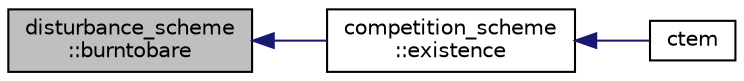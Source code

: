 digraph "disturbance_scheme::burntobare"
{
 // INTERACTIVE_SVG=YES
  edge [fontname="Helvetica",fontsize="10",labelfontname="Helvetica",labelfontsize="10"];
  node [fontname="Helvetica",fontsize="10",shape=record];
  rankdir="LR";
  Node1 [label="disturbance_scheme\l::burntobare",height=0.2,width=0.4,color="black", fillcolor="grey75", style="filled", fontcolor="black"];
  Node1 -> Node2 [dir="back",color="midnightblue",fontsize="10",style="solid"];
  Node2 [label="competition_scheme\l::existence",height=0.2,width=0.4,color="black", fillcolor="white", style="filled",URL="$group__competition__scheme__existence.html#ga4345a1807f52b8da4f0cdd9f0f71f91f"];
  Node2 -> Node3 [dir="back",color="midnightblue",fontsize="10",style="solid"];
  Node3 [label="ctem",height=0.2,width=0.4,color="black", fillcolor="white", style="filled",URL="$ctem_8f90.html#ace1598599f37c24cac37dd963f23b497"];
}
